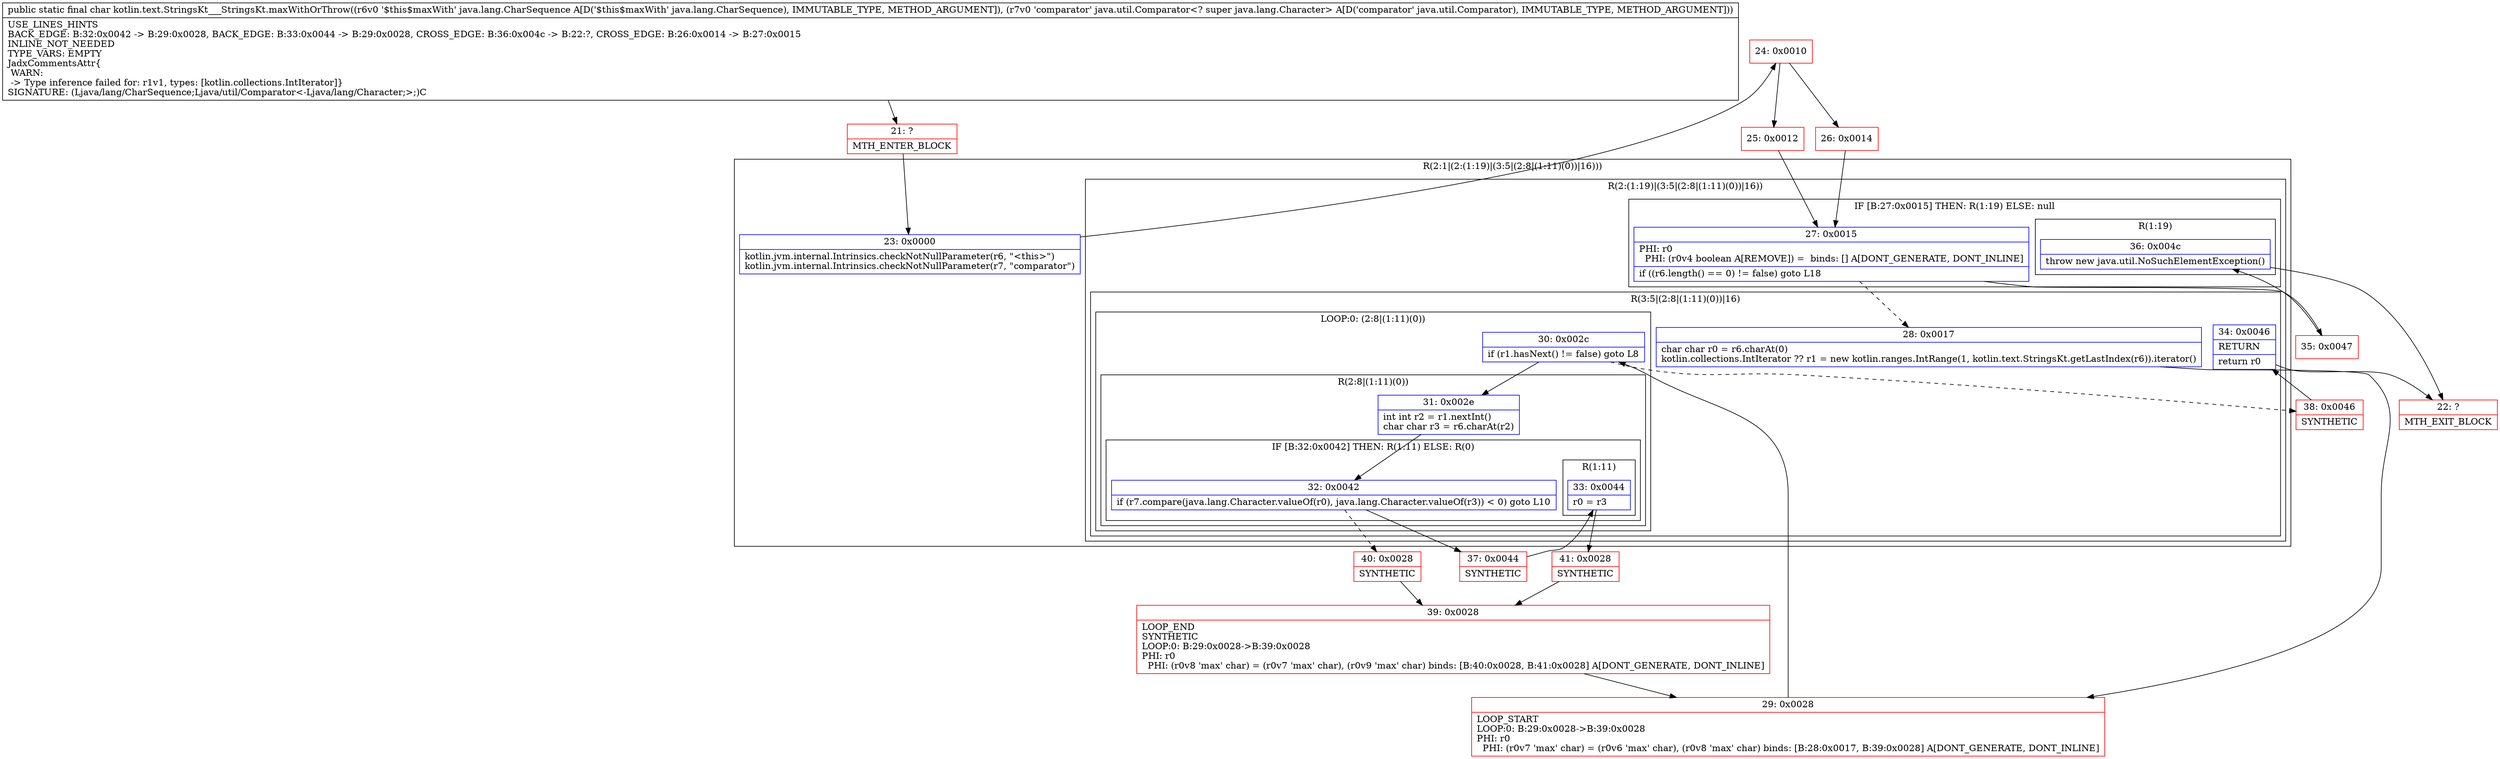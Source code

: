 digraph "CFG forkotlin.text.StringsKt___StringsKt.maxWithOrThrow(Ljava\/lang\/CharSequence;Ljava\/util\/Comparator;)C" {
subgraph cluster_Region_1395538780 {
label = "R(2:1|(2:(1:19)|(3:5|(2:8|(1:11)(0))|16)))";
node [shape=record,color=blue];
Node_23 [shape=record,label="{23\:\ 0x0000|kotlin.jvm.internal.Intrinsics.checkNotNullParameter(r6, \"\<this\>\")\lkotlin.jvm.internal.Intrinsics.checkNotNullParameter(r7, \"comparator\")\l}"];
subgraph cluster_Region_1005210547 {
label = "R(2:(1:19)|(3:5|(2:8|(1:11)(0))|16))";
node [shape=record,color=blue];
subgraph cluster_IfRegion_1740967368 {
label = "IF [B:27:0x0015] THEN: R(1:19) ELSE: null";
node [shape=record,color=blue];
Node_27 [shape=record,label="{27\:\ 0x0015|PHI: r0 \l  PHI: (r0v4 boolean A[REMOVE]) =  binds: [] A[DONT_GENERATE, DONT_INLINE]\l|if ((r6.length() == 0) != false) goto L18\l}"];
subgraph cluster_Region_528712625 {
label = "R(1:19)";
node [shape=record,color=blue];
Node_36 [shape=record,label="{36\:\ 0x004c|throw new java.util.NoSuchElementException()\l}"];
}
}
subgraph cluster_Region_650540407 {
label = "R(3:5|(2:8|(1:11)(0))|16)";
node [shape=record,color=blue];
Node_28 [shape=record,label="{28\:\ 0x0017|char char r0 = r6.charAt(0)\lkotlin.collections.IntIterator ?? r1 = new kotlin.ranges.IntRange(1, kotlin.text.StringsKt.getLastIndex(r6)).iterator()\l}"];
subgraph cluster_LoopRegion_1968090997 {
label = "LOOP:0: (2:8|(1:11)(0))";
node [shape=record,color=blue];
Node_30 [shape=record,label="{30\:\ 0x002c|if (r1.hasNext() != false) goto L8\l}"];
subgraph cluster_Region_1614156134 {
label = "R(2:8|(1:11)(0))";
node [shape=record,color=blue];
Node_31 [shape=record,label="{31\:\ 0x002e|int int r2 = r1.nextInt()\lchar char r3 = r6.charAt(r2)\l}"];
subgraph cluster_IfRegion_738867981 {
label = "IF [B:32:0x0042] THEN: R(1:11) ELSE: R(0)";
node [shape=record,color=blue];
Node_32 [shape=record,label="{32\:\ 0x0042|if (r7.compare(java.lang.Character.valueOf(r0), java.lang.Character.valueOf(r3)) \< 0) goto L10\l}"];
subgraph cluster_Region_748234266 {
label = "R(1:11)";
node [shape=record,color=blue];
Node_33 [shape=record,label="{33\:\ 0x0044|r0 = r3\l}"];
}
subgraph cluster_Region_1037418438 {
label = "R(0)";
node [shape=record,color=blue];
}
}
}
}
Node_34 [shape=record,label="{34\:\ 0x0046|RETURN\l|return r0\l}"];
}
}
}
Node_21 [shape=record,color=red,label="{21\:\ ?|MTH_ENTER_BLOCK\l}"];
Node_24 [shape=record,color=red,label="{24\:\ 0x0010}"];
Node_25 [shape=record,color=red,label="{25\:\ 0x0012}"];
Node_29 [shape=record,color=red,label="{29\:\ 0x0028|LOOP_START\lLOOP:0: B:29:0x0028\-\>B:39:0x0028\lPHI: r0 \l  PHI: (r0v7 'max' char) = (r0v6 'max' char), (r0v8 'max' char) binds: [B:28:0x0017, B:39:0x0028] A[DONT_GENERATE, DONT_INLINE]\l}"];
Node_37 [shape=record,color=red,label="{37\:\ 0x0044|SYNTHETIC\l}"];
Node_41 [shape=record,color=red,label="{41\:\ 0x0028|SYNTHETIC\l}"];
Node_39 [shape=record,color=red,label="{39\:\ 0x0028|LOOP_END\lSYNTHETIC\lLOOP:0: B:29:0x0028\-\>B:39:0x0028\lPHI: r0 \l  PHI: (r0v8 'max' char) = (r0v7 'max' char), (r0v9 'max' char) binds: [B:40:0x0028, B:41:0x0028] A[DONT_GENERATE, DONT_INLINE]\l}"];
Node_40 [shape=record,color=red,label="{40\:\ 0x0028|SYNTHETIC\l}"];
Node_38 [shape=record,color=red,label="{38\:\ 0x0046|SYNTHETIC\l}"];
Node_22 [shape=record,color=red,label="{22\:\ ?|MTH_EXIT_BLOCK\l}"];
Node_35 [shape=record,color=red,label="{35\:\ 0x0047}"];
Node_26 [shape=record,color=red,label="{26\:\ 0x0014}"];
MethodNode[shape=record,label="{public static final char kotlin.text.StringsKt___StringsKt.maxWithOrThrow((r6v0 '$this$maxWith' java.lang.CharSequence A[D('$this$maxWith' java.lang.CharSequence), IMMUTABLE_TYPE, METHOD_ARGUMENT]), (r7v0 'comparator' java.util.Comparator\<? super java.lang.Character\> A[D('comparator' java.util.Comparator), IMMUTABLE_TYPE, METHOD_ARGUMENT]))  | USE_LINES_HINTS\lBACK_EDGE: B:32:0x0042 \-\> B:29:0x0028, BACK_EDGE: B:33:0x0044 \-\> B:29:0x0028, CROSS_EDGE: B:36:0x004c \-\> B:22:?, CROSS_EDGE: B:26:0x0014 \-\> B:27:0x0015\lINLINE_NOT_NEEDED\lTYPE_VARS: EMPTY\lJadxCommentsAttr\{\l WARN: \l \-\> Type inference failed for: r1v1, types: [kotlin.collections.IntIterator]\}\lSIGNATURE: (Ljava\/lang\/CharSequence;Ljava\/util\/Comparator\<\-Ljava\/lang\/Character;\>;)C\l}"];
MethodNode -> Node_21;Node_23 -> Node_24;
Node_27 -> Node_28[style=dashed];
Node_27 -> Node_35;
Node_36 -> Node_22;
Node_28 -> Node_29;
Node_30 -> Node_31;
Node_30 -> Node_38[style=dashed];
Node_31 -> Node_32;
Node_32 -> Node_37;
Node_32 -> Node_40[style=dashed];
Node_33 -> Node_41;
Node_34 -> Node_22;
Node_21 -> Node_23;
Node_24 -> Node_25;
Node_24 -> Node_26;
Node_25 -> Node_27;
Node_29 -> Node_30;
Node_37 -> Node_33;
Node_41 -> Node_39;
Node_39 -> Node_29;
Node_40 -> Node_39;
Node_38 -> Node_34;
Node_35 -> Node_36;
Node_26 -> Node_27;
}

